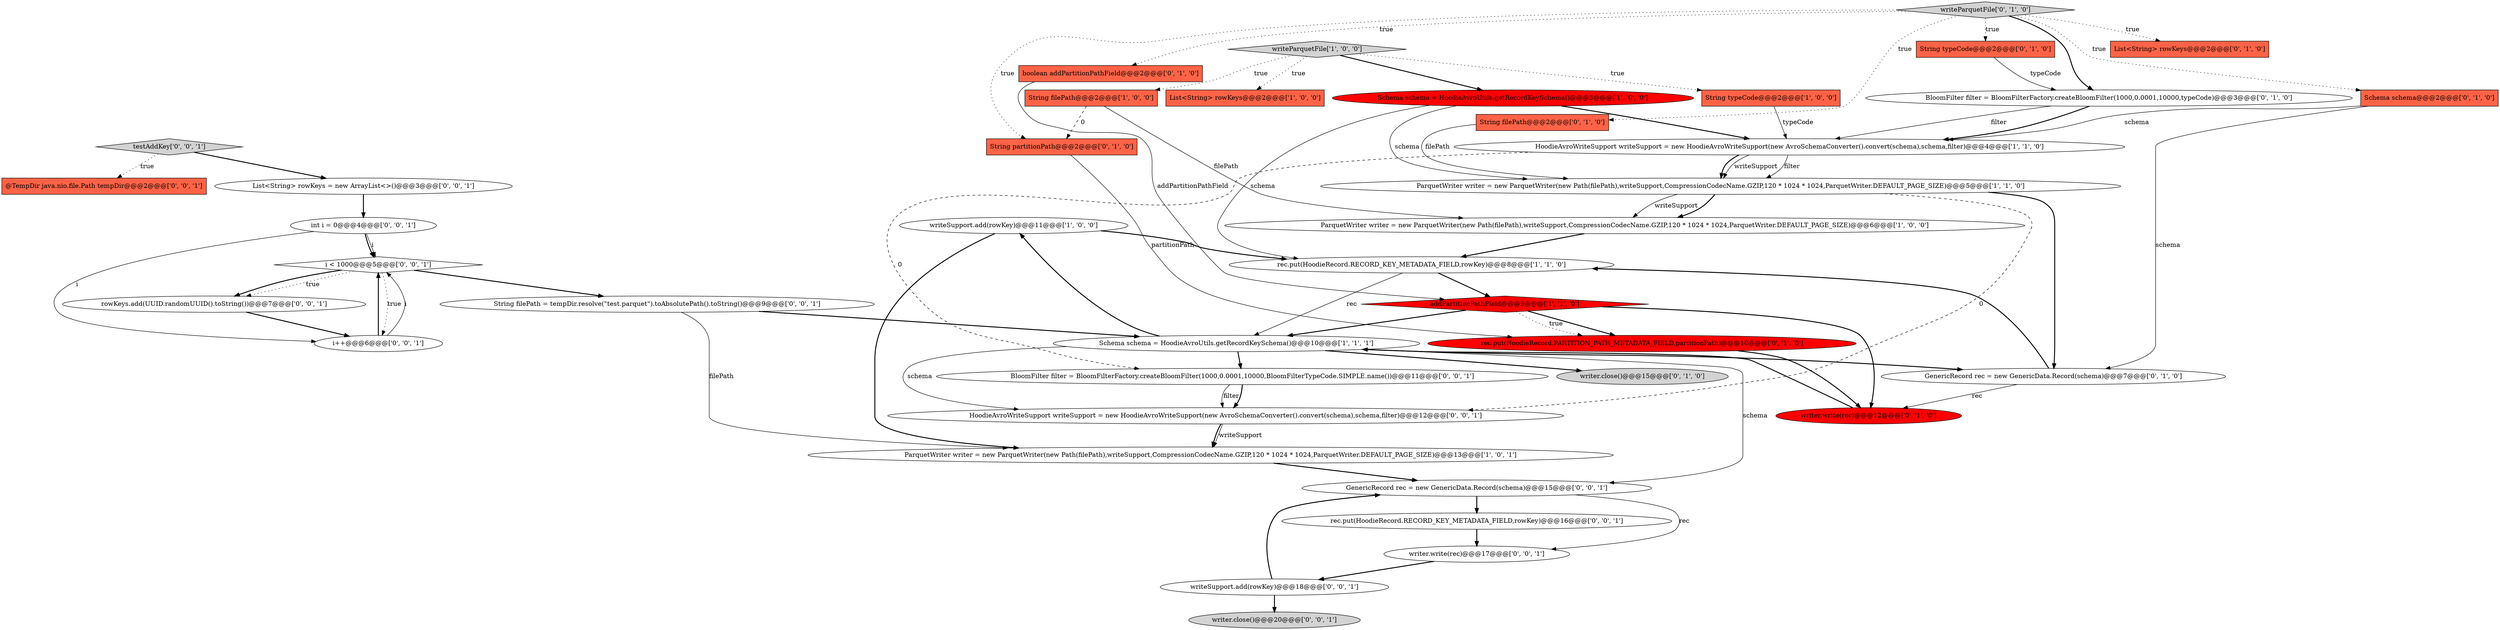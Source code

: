 digraph {
3 [style = filled, label = "writeSupport.add(rowKey)@@@11@@@['1', '0', '0']", fillcolor = white, shape = ellipse image = "AAA0AAABBB1BBB"];
5 [style = filled, label = "ParquetWriter writer = new ParquetWriter(new Path(filePath),writeSupport,CompressionCodecName.GZIP,120 * 1024 * 1024,ParquetWriter.DEFAULT_PAGE_SIZE)@@@13@@@['1', '0', '1']", fillcolor = white, shape = ellipse image = "AAA0AAABBB1BBB"];
24 [style = filled, label = "rec.put(HoodieRecord.PARTITION_PATH_METADATA_FIELD,partitionPath)@@@10@@@['0', '1', '0']", fillcolor = red, shape = ellipse image = "AAA1AAABBB2BBB"];
15 [style = filled, label = "String filePath@@@2@@@['0', '1', '0']", fillcolor = tomato, shape = box image = "AAA0AAABBB2BBB"];
9 [style = filled, label = "Schema schema = HoodieAvroUtils.getRecordKeySchema()@@@10@@@['1', '1', '1']", fillcolor = white, shape = ellipse image = "AAA0AAABBB1BBB"];
31 [style = filled, label = "i++@@@6@@@['0', '0', '1']", fillcolor = white, shape = ellipse image = "AAA0AAABBB3BBB"];
7 [style = filled, label = "ParquetWriter writer = new ParquetWriter(new Path(filePath),writeSupport,CompressionCodecName.GZIP,120 * 1024 * 1024,ParquetWriter.DEFAULT_PAGE_SIZE)@@@6@@@['1', '0', '0']", fillcolor = white, shape = ellipse image = "AAA0AAABBB1BBB"];
29 [style = filled, label = "writeSupport.add(rowKey)@@@18@@@['0', '0', '1']", fillcolor = white, shape = ellipse image = "AAA0AAABBB3BBB"];
13 [style = filled, label = "writer.close()@@@15@@@['0', '1', '0']", fillcolor = lightgray, shape = ellipse image = "AAA0AAABBB2BBB"];
16 [style = filled, label = "List<String> rowKeys@@@2@@@['0', '1', '0']", fillcolor = tomato, shape = box image = "AAA0AAABBB2BBB"];
22 [style = filled, label = "Schema schema@@@2@@@['0', '1', '0']", fillcolor = tomato, shape = box image = "AAA0AAABBB2BBB"];
21 [style = filled, label = "boolean addPartitionPathField@@@2@@@['0', '1', '0']", fillcolor = tomato, shape = box image = "AAA0AAABBB2BBB"];
17 [style = filled, label = "GenericRecord rec = new GenericData.Record(schema)@@@7@@@['0', '1', '0']", fillcolor = white, shape = ellipse image = "AAA0AAABBB2BBB"];
20 [style = filled, label = "String typeCode@@@2@@@['0', '1', '0']", fillcolor = tomato, shape = box image = "AAA0AAABBB2BBB"];
6 [style = filled, label = "ParquetWriter writer = new ParquetWriter(new Path(filePath),writeSupport,CompressionCodecName.GZIP,120 * 1024 * 1024,ParquetWriter.DEFAULT_PAGE_SIZE)@@@5@@@['1', '1', '0']", fillcolor = white, shape = ellipse image = "AAA0AAABBB1BBB"];
0 [style = filled, label = "Schema schema = HoodieAvroUtils.getRecordKeySchema()@@@3@@@['1', '0', '0']", fillcolor = red, shape = ellipse image = "AAA1AAABBB1BBB"];
11 [style = filled, label = "String filePath@@@2@@@['1', '0', '0']", fillcolor = tomato, shape = box image = "AAA1AAABBB1BBB"];
14 [style = filled, label = "BloomFilter filter = BloomFilterFactory.createBloomFilter(1000,0.0001,10000,typeCode)@@@3@@@['0', '1', '0']", fillcolor = white, shape = ellipse image = "AAA0AAABBB2BBB"];
39 [style = filled, label = "testAddKey['0', '0', '1']", fillcolor = lightgray, shape = diamond image = "AAA0AAABBB3BBB"];
23 [style = filled, label = "String partitionPath@@@2@@@['0', '1', '0']", fillcolor = tomato, shape = box image = "AAA1AAABBB2BBB"];
10 [style = filled, label = "String typeCode@@@2@@@['1', '0', '0']", fillcolor = tomato, shape = box image = "AAA0AAABBB1BBB"];
4 [style = filled, label = "addPartitionPathField@@@9@@@['1', '1', '0']", fillcolor = red, shape = diamond image = "AAA1AAABBB1BBB"];
19 [style = filled, label = "writer.write(rec)@@@12@@@['0', '1', '0']", fillcolor = red, shape = ellipse image = "AAA1AAABBB2BBB"];
25 [style = filled, label = "rec.put(HoodieRecord.RECORD_KEY_METADATA_FIELD,rowKey)@@@16@@@['0', '0', '1']", fillcolor = white, shape = ellipse image = "AAA0AAABBB3BBB"];
27 [style = filled, label = "writer.close()@@@20@@@['0', '0', '1']", fillcolor = lightgray, shape = ellipse image = "AAA0AAABBB3BBB"];
36 [style = filled, label = "String filePath = tempDir.resolve(\"test.parquet\").toAbsolutePath().toString()@@@9@@@['0', '0', '1']", fillcolor = white, shape = ellipse image = "AAA0AAABBB3BBB"];
12 [style = filled, label = "HoodieAvroWriteSupport writeSupport = new HoodieAvroWriteSupport(new AvroSchemaConverter().convert(schema),schema,filter)@@@4@@@['1', '1', '0']", fillcolor = white, shape = ellipse image = "AAA0AAABBB1BBB"];
28 [style = filled, label = "writer.write(rec)@@@17@@@['0', '0', '1']", fillcolor = white, shape = ellipse image = "AAA0AAABBB3BBB"];
37 [style = filled, label = "@TempDir java.nio.file.Path tempDir@@@2@@@['0', '0', '1']", fillcolor = tomato, shape = box image = "AAA0AAABBB3BBB"];
26 [style = filled, label = "List<String> rowKeys = new ArrayList<>()@@@3@@@['0', '0', '1']", fillcolor = white, shape = ellipse image = "AAA0AAABBB3BBB"];
34 [style = filled, label = "HoodieAvroWriteSupport writeSupport = new HoodieAvroWriteSupport(new AvroSchemaConverter().convert(schema),schema,filter)@@@12@@@['0', '0', '1']", fillcolor = white, shape = ellipse image = "AAA0AAABBB3BBB"];
32 [style = filled, label = "BloomFilter filter = BloomFilterFactory.createBloomFilter(1000,0.0001,10000,BloomFilterTypeCode.SIMPLE.name())@@@11@@@['0', '0', '1']", fillcolor = white, shape = ellipse image = "AAA0AAABBB3BBB"];
38 [style = filled, label = "rowKeys.add(UUID.randomUUID().toString())@@@7@@@['0', '0', '1']", fillcolor = white, shape = ellipse image = "AAA0AAABBB3BBB"];
33 [style = filled, label = "GenericRecord rec = new GenericData.Record(schema)@@@15@@@['0', '0', '1']", fillcolor = white, shape = ellipse image = "AAA0AAABBB3BBB"];
2 [style = filled, label = "List<String> rowKeys@@@2@@@['1', '0', '0']", fillcolor = tomato, shape = box image = "AAA0AAABBB1BBB"];
1 [style = filled, label = "writeParquetFile['1', '0', '0']", fillcolor = lightgray, shape = diamond image = "AAA0AAABBB1BBB"];
8 [style = filled, label = "rec.put(HoodieRecord.RECORD_KEY_METADATA_FIELD,rowKey)@@@8@@@['1', '1', '0']", fillcolor = white, shape = ellipse image = "AAA0AAABBB1BBB"];
18 [style = filled, label = "writeParquetFile['0', '1', '0']", fillcolor = lightgray, shape = diamond image = "AAA0AAABBB2BBB"];
30 [style = filled, label = "i < 1000@@@5@@@['0', '0', '1']", fillcolor = white, shape = diamond image = "AAA0AAABBB3BBB"];
35 [style = filled, label = "int i = 0@@@4@@@['0', '0', '1']", fillcolor = white, shape = ellipse image = "AAA0AAABBB3BBB"];
6->17 [style = bold, label=""];
4->9 [style = bold, label=""];
17->8 [style = bold, label=""];
28->29 [style = bold, label=""];
30->38 [style = bold, label=""];
6->7 [style = solid, label="writeSupport"];
25->28 [style = bold, label=""];
35->30 [style = solid, label="i"];
4->24 [style = bold, label=""];
24->19 [style = bold, label=""];
12->6 [style = solid, label="filter"];
32->34 [style = solid, label="filter"];
36->9 [style = bold, label=""];
1->10 [style = dotted, label="true"];
5->33 [style = bold, label=""];
18->16 [style = dotted, label="true"];
35->31 [style = solid, label="i"];
20->14 [style = solid, label="typeCode"];
14->12 [style = solid, label="filter"];
33->28 [style = solid, label="rec"];
34->5 [style = bold, label=""];
12->32 [style = dashed, label="0"];
0->12 [style = bold, label=""];
1->11 [style = dotted, label="true"];
9->32 [style = bold, label=""];
4->19 [style = bold, label=""];
18->15 [style = dotted, label="true"];
18->21 [style = dotted, label="true"];
9->34 [style = solid, label="schema"];
9->17 [style = bold, label=""];
30->36 [style = bold, label=""];
11->23 [style = dashed, label="0"];
1->0 [style = bold, label=""];
38->31 [style = bold, label=""];
32->34 [style = bold, label=""];
18->20 [style = dotted, label="true"];
18->23 [style = dotted, label="true"];
6->34 [style = dashed, label="0"];
7->8 [style = bold, label=""];
12->6 [style = bold, label=""];
0->8 [style = solid, label="schema"];
12->6 [style = solid, label="writeSupport"];
39->26 [style = bold, label=""];
36->5 [style = solid, label="filePath"];
29->27 [style = bold, label=""];
8->9 [style = solid, label="rec"];
10->12 [style = solid, label="typeCode"];
22->17 [style = solid, label="schema"];
9->33 [style = solid, label="schema"];
3->5 [style = bold, label=""];
29->33 [style = bold, label=""];
30->31 [style = dotted, label="true"];
39->37 [style = dotted, label="true"];
31->30 [style = solid, label="i"];
19->9 [style = bold, label=""];
33->25 [style = bold, label=""];
3->8 [style = bold, label=""];
14->12 [style = bold, label=""];
26->35 [style = bold, label=""];
31->30 [style = bold, label=""];
9->13 [style = bold, label=""];
9->3 [style = bold, label=""];
11->7 [style = solid, label="filePath"];
30->38 [style = dotted, label="true"];
21->4 [style = solid, label="addPartitionPathField"];
4->24 [style = dotted, label="true"];
8->4 [style = bold, label=""];
17->19 [style = solid, label="rec"];
34->5 [style = solid, label="writeSupport"];
6->7 [style = bold, label=""];
23->24 [style = solid, label="partitionPath"];
1->2 [style = dotted, label="true"];
35->30 [style = bold, label=""];
0->6 [style = solid, label="schema"];
18->14 [style = bold, label=""];
15->6 [style = solid, label="filePath"];
22->12 [style = solid, label="schema"];
18->22 [style = dotted, label="true"];
}
